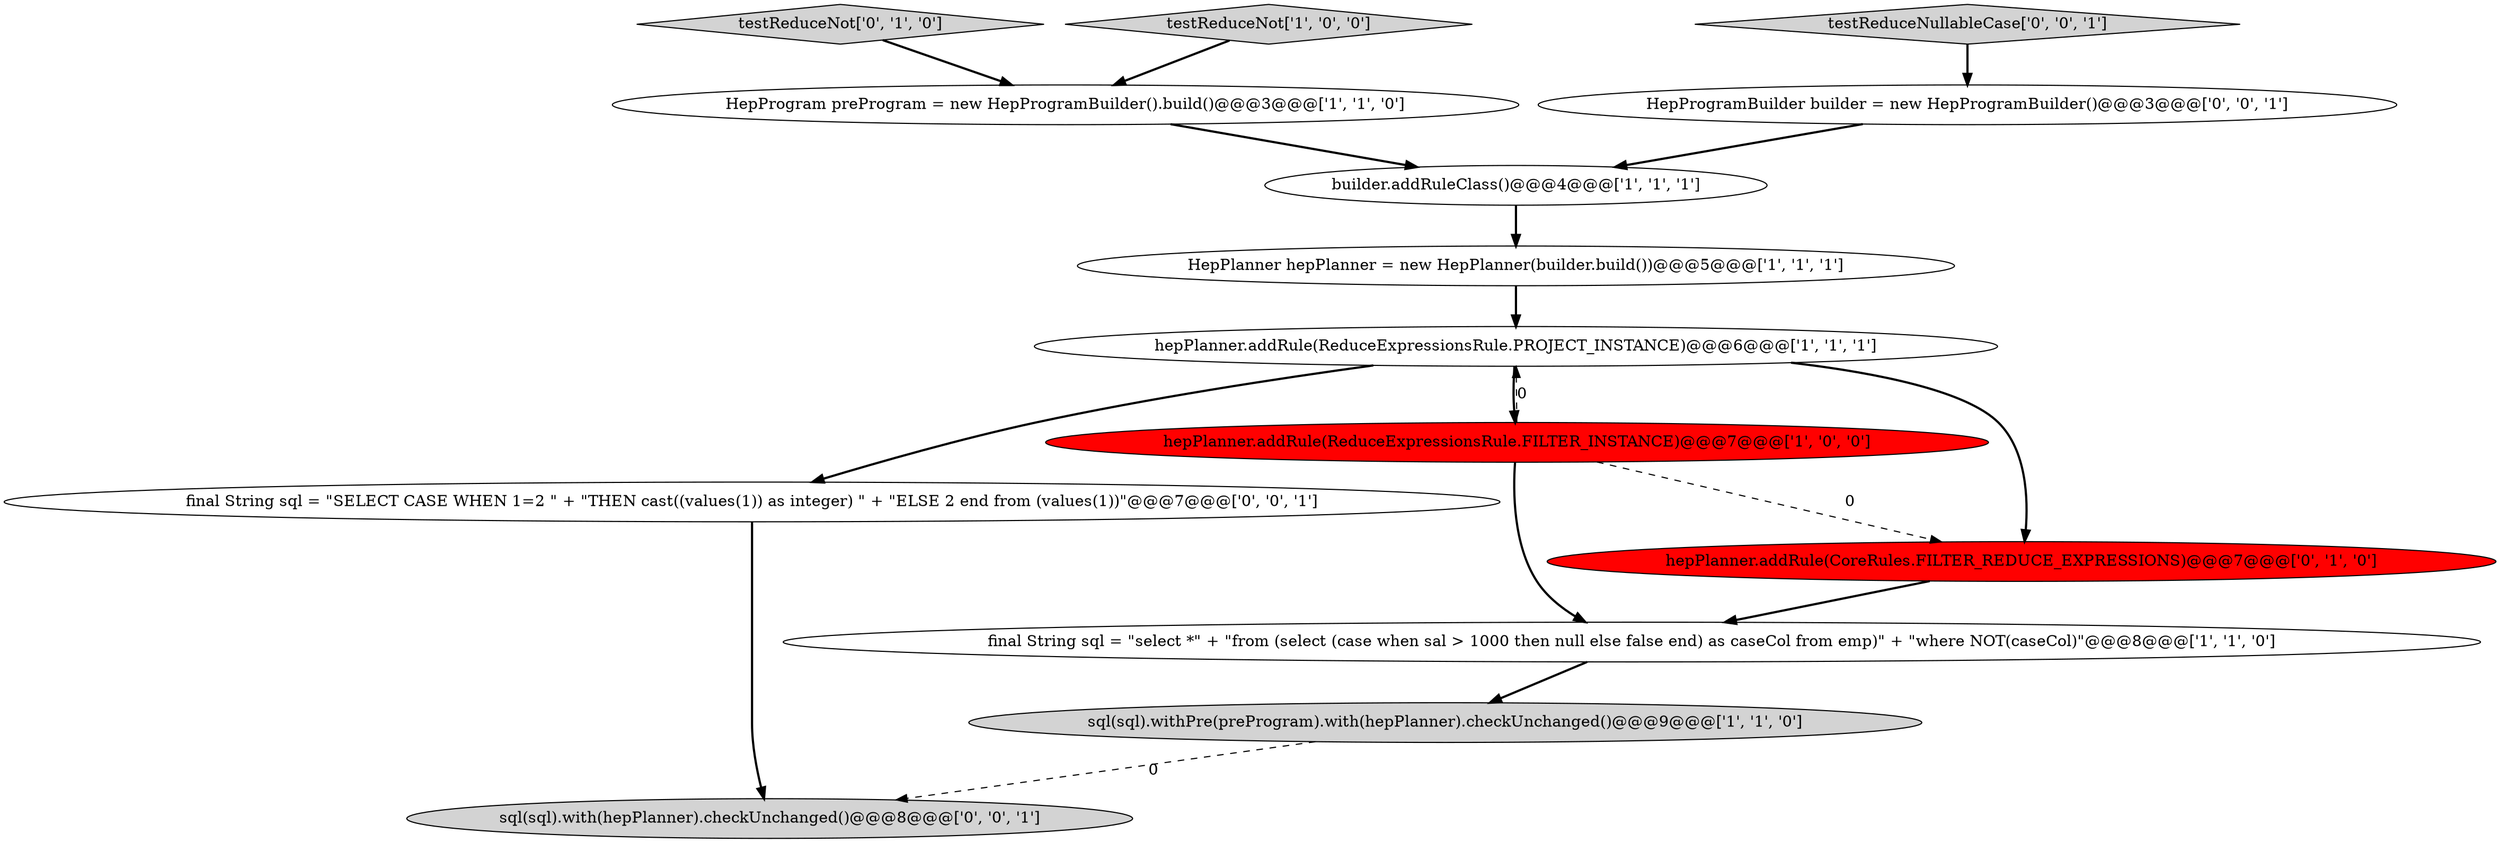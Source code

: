 digraph {
0 [style = filled, label = "HepPlanner hepPlanner = new HepPlanner(builder.build())@@@5@@@['1', '1', '1']", fillcolor = white, shape = ellipse image = "AAA0AAABBB1BBB"];
9 [style = filled, label = "testReduceNot['0', '1', '0']", fillcolor = lightgray, shape = diamond image = "AAA0AAABBB2BBB"];
12 [style = filled, label = "final String sql = \"SELECT CASE WHEN 1=2 \" + \"THEN cast((values(1)) as integer) \" + \"ELSE 2 end from (values(1))\"@@@7@@@['0', '0', '1']", fillcolor = white, shape = ellipse image = "AAA0AAABBB3BBB"];
5 [style = filled, label = "hepPlanner.addRule(ReduceExpressionsRule.PROJECT_INSTANCE)@@@6@@@['1', '1', '1']", fillcolor = white, shape = ellipse image = "AAA0AAABBB1BBB"];
4 [style = filled, label = "sql(sql).withPre(preProgram).with(hepPlanner).checkUnchanged()@@@9@@@['1', '1', '0']", fillcolor = lightgray, shape = ellipse image = "AAA0AAABBB1BBB"];
2 [style = filled, label = "builder.addRuleClass()@@@4@@@['1', '1', '1']", fillcolor = white, shape = ellipse image = "AAA0AAABBB1BBB"];
3 [style = filled, label = "hepPlanner.addRule(ReduceExpressionsRule.FILTER_INSTANCE)@@@7@@@['1', '0', '0']", fillcolor = red, shape = ellipse image = "AAA1AAABBB1BBB"];
1 [style = filled, label = "HepProgram preProgram = new HepProgramBuilder().build()@@@3@@@['1', '1', '0']", fillcolor = white, shape = ellipse image = "AAA0AAABBB1BBB"];
8 [style = filled, label = "hepPlanner.addRule(CoreRules.FILTER_REDUCE_EXPRESSIONS)@@@7@@@['0', '1', '0']", fillcolor = red, shape = ellipse image = "AAA1AAABBB2BBB"];
10 [style = filled, label = "testReduceNullableCase['0', '0', '1']", fillcolor = lightgray, shape = diamond image = "AAA0AAABBB3BBB"];
6 [style = filled, label = "testReduceNot['1', '0', '0']", fillcolor = lightgray, shape = diamond image = "AAA0AAABBB1BBB"];
13 [style = filled, label = "sql(sql).with(hepPlanner).checkUnchanged()@@@8@@@['0', '0', '1']", fillcolor = lightgray, shape = ellipse image = "AAA0AAABBB3BBB"];
7 [style = filled, label = "final String sql = \"select *\" + \"from (select (case when sal > 1000 then null else false end) as caseCol from emp)\" + \"where NOT(caseCol)\"@@@8@@@['1', '1', '0']", fillcolor = white, shape = ellipse image = "AAA0AAABBB1BBB"];
11 [style = filled, label = "HepProgramBuilder builder = new HepProgramBuilder()@@@3@@@['0', '0', '1']", fillcolor = white, shape = ellipse image = "AAA0AAABBB3BBB"];
5->3 [style = bold, label=""];
3->8 [style = dashed, label="0"];
6->1 [style = bold, label=""];
5->8 [style = bold, label=""];
12->13 [style = bold, label=""];
3->5 [style = dashed, label="0"];
1->2 [style = bold, label=""];
2->0 [style = bold, label=""];
7->4 [style = bold, label=""];
9->1 [style = bold, label=""];
4->13 [style = dashed, label="0"];
3->7 [style = bold, label=""];
5->12 [style = bold, label=""];
11->2 [style = bold, label=""];
8->7 [style = bold, label=""];
0->5 [style = bold, label=""];
10->11 [style = bold, label=""];
}
